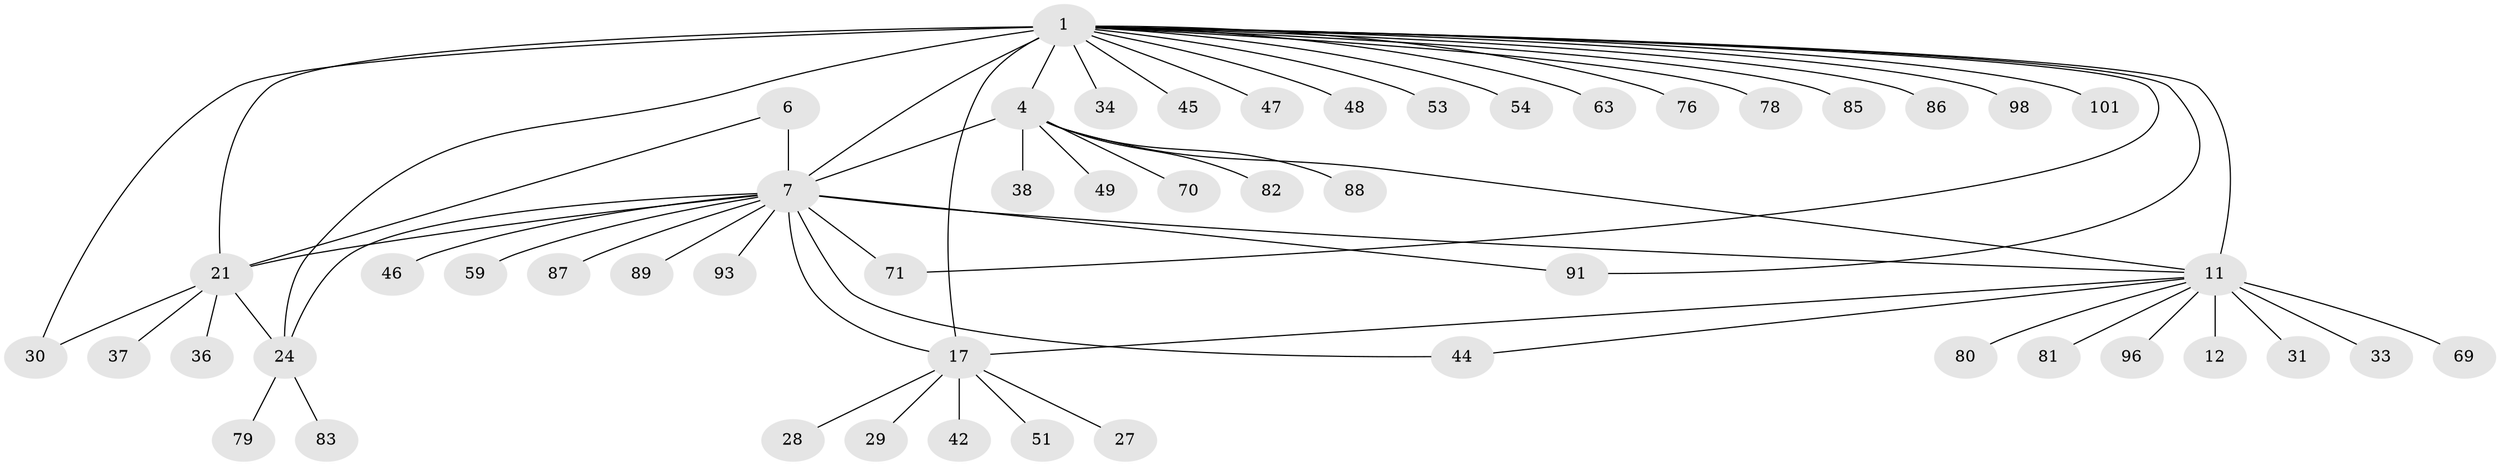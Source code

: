 // original degree distribution, {5: 0.0392156862745098, 8: 0.0392156862745098, 10: 0.029411764705882353, 6: 0.0392156862745098, 9: 0.0392156862745098, 4: 0.029411764705882353, 11: 0.00980392156862745, 7: 0.029411764705882353, 13: 0.00980392156862745, 1: 0.5588235294117647, 2: 0.1568627450980392, 3: 0.0196078431372549}
// Generated by graph-tools (version 1.1) at 2025/19/03/04/25 18:19:34]
// undirected, 51 vertices, 63 edges
graph export_dot {
graph [start="1"]
  node [color=gray90,style=filled];
  1 [super="+3+23+2"];
  4 [super="+43+5+65+84+40"];
  6 [super="+9"];
  7 [super="+8+67+74+18"];
  11 [super="+13+75+14+68"];
  12;
  17 [super="+20"];
  21 [super="+73+22+32+100"];
  24 [super="+25+99"];
  27 [super="+41+72+50"];
  28;
  29 [super="+97"];
  30;
  31;
  33;
  34;
  36;
  37;
  38;
  42;
  44;
  45;
  46 [super="+77"];
  47;
  48;
  49;
  51;
  53;
  54;
  59;
  63;
  69;
  70;
  71;
  76;
  78;
  79;
  80;
  81;
  82;
  83;
  85;
  86;
  87;
  88;
  89;
  91;
  93;
  96;
  98;
  101;
  1 -- 4 [weight=7];
  1 -- 98;
  1 -- 76;
  1 -- 45;
  1 -- 78;
  1 -- 30;
  1 -- 34;
  1 -- 21 [weight=2];
  1 -- 85;
  1 -- 24 [weight=2];
  1 -- 11 [weight=3];
  1 -- 101;
  1 -- 71;
  1 -- 47;
  1 -- 48;
  1 -- 17 [weight=4];
  1 -- 53;
  1 -- 54;
  1 -- 86;
  1 -- 91;
  1 -- 63;
  1 -- 7 [weight=2];
  4 -- 11 [weight=2];
  4 -- 82;
  4 -- 70;
  4 -- 38;
  4 -- 7 [weight=2];
  4 -- 49;
  4 -- 88;
  6 -- 7 [weight=6];
  6 -- 21;
  7 -- 11;
  7 -- 46;
  7 -- 87;
  7 -- 89;
  7 -- 59;
  7 -- 93;
  7 -- 24;
  7 -- 91;
  7 -- 17 [weight=2];
  7 -- 21;
  7 -- 71;
  7 -- 44;
  11 -- 12 [weight=4];
  11 -- 69;
  11 -- 81;
  11 -- 33;
  11 -- 96;
  11 -- 44;
  11 -- 80;
  11 -- 17;
  11 -- 31;
  17 -- 51;
  17 -- 42;
  17 -- 27;
  17 -- 28;
  17 -- 29;
  21 -- 24 [weight=4];
  21 -- 36;
  21 -- 37;
  21 -- 30;
  24 -- 83;
  24 -- 79;
}

